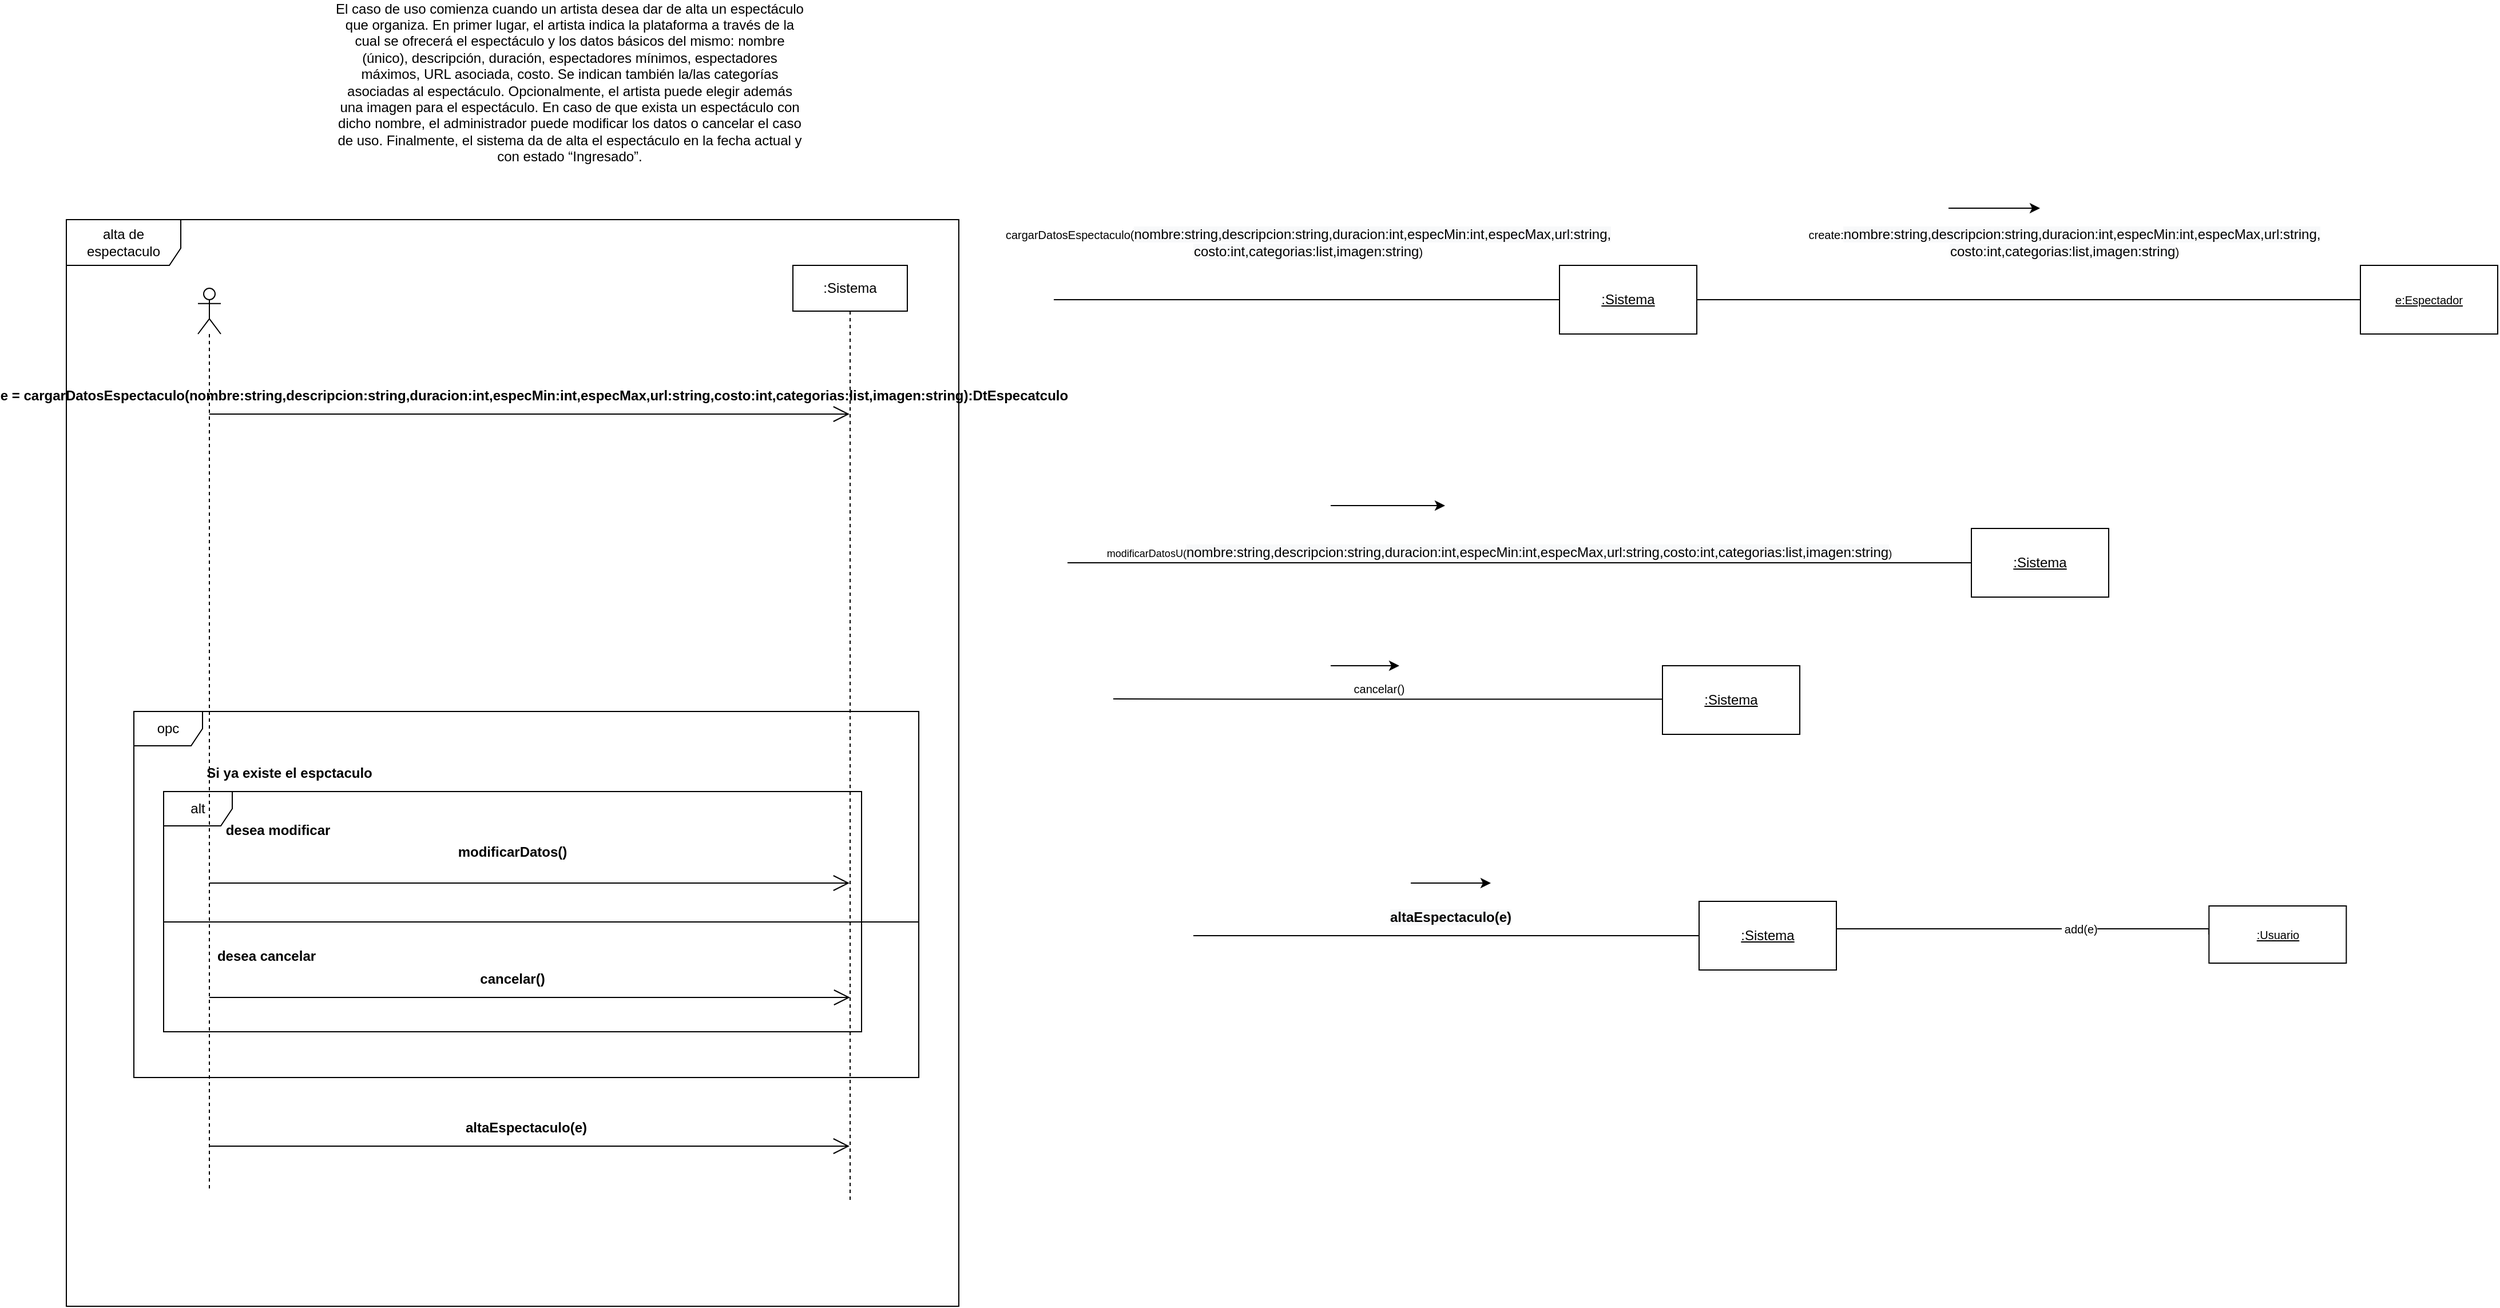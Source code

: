<mxfile version="15.2.5" type="device"><diagram id="JAeZqQ1-PqN6wTR8ydHu" name="Page-1"><mxGraphModel dx="3597" dy="2344" grid="1" gridSize="10" guides="1" tooltips="1" connect="1" arrows="1" fold="1" page="1" pageScale="1" pageWidth="827" pageHeight="1169" math="0" shadow="0"><root><mxCell id="0"/><mxCell id="1" parent="0"/><mxCell id="hNU41BdzG7ODamHR5hYk-4" value="alta de espectaculo&lt;br&gt;" style="shape=umlFrame;whiteSpace=wrap;html=1;width=100;height=40;" parent="1" vertex="1"><mxGeometry x="55" y="20" width="780" height="950" as="geometry"/></mxCell><mxCell id="hNU41BdzG7ODamHR5hYk-14" value="alt" style="shape=umlFrame;whiteSpace=wrap;html=1;" parent="1" vertex="1"><mxGeometry x="140" y="520" width="610" height="210" as="geometry"/></mxCell><mxCell id="hNU41BdzG7ODamHR5hYk-3" value=":Sistema" style="shape=umlLifeline;perimeter=lifelinePerimeter;whiteSpace=wrap;html=1;container=1;collapsible=0;recursiveResize=0;outlineConnect=0;" parent="1" vertex="1"><mxGeometry x="690" y="60" width="100" height="820" as="geometry"/></mxCell><mxCell id="hNU41BdzG7ODamHR5hYk-5" value="" style="endArrow=open;endFill=1;endSize=12;html=1;" parent="1" target="hNU41BdzG7ODamHR5hYk-3" edge="1"><mxGeometry width="160" relative="1" as="geometry"><mxPoint x="180" y="190" as="sourcePoint"/><mxPoint x="570" y="190" as="targetPoint"/></mxGeometry></mxCell><mxCell id="hNU41BdzG7ODamHR5hYk-6" value="e = cargarDatosEspectaculo(nombre:string,descripcion:string,duracion:int,especMin:int,especMax,url:string,costo:int,categorias:list,imagen:string):DtEspecatculo" style="text;align=center;fontStyle=1;verticalAlign=middle;spacingLeft=3;spacingRight=3;strokeColor=none;rotatable=0;points=[[0,0.5],[1,0.5]];portConstraint=eastwest;" parent="1" vertex="1"><mxGeometry x="414" y="160" width="100" height="26" as="geometry"/></mxCell><mxCell id="hNU41BdzG7ODamHR5hYk-12" value="opc" style="shape=umlFrame;whiteSpace=wrap;html=1;" parent="1" vertex="1"><mxGeometry x="114" y="450" width="686" height="320" as="geometry"/></mxCell><mxCell id="hNU41BdzG7ODamHR5hYk-13" value="Si ya existe el espctaculo" style="text;align=center;fontStyle=1;verticalAlign=middle;spacingLeft=3;spacingRight=3;strokeColor=none;rotatable=0;points=[[0,0.5],[1,0.5]];portConstraint=eastwest;" parent="1" vertex="1"><mxGeometry x="210" y="490" width="80" height="26" as="geometry"/></mxCell><mxCell id="hNU41BdzG7ODamHR5hYk-15" value="" style="endArrow=open;endFill=1;endSize=12;html=1;" parent="1" source="hNU41BdzG7ODamHR5hYk-2" target="hNU41BdzG7ODamHR5hYk-3" edge="1"><mxGeometry width="160" relative="1" as="geometry"><mxPoint x="320" y="430" as="sourcePoint"/><mxPoint x="490" y="430" as="targetPoint"/><Array as="points"><mxPoint x="450" y="600"/></Array></mxGeometry></mxCell><mxCell id="hNU41BdzG7ODamHR5hYk-2" value="" style="shape=umlLifeline;participant=umlActor;perimeter=lifelinePerimeter;whiteSpace=wrap;html=1;container=1;collapsible=0;recursiveResize=0;verticalAlign=top;spacingTop=36;outlineConnect=0;" parent="1" vertex="1"><mxGeometry x="170" y="80" width="20" height="790" as="geometry"/></mxCell><mxCell id="hNU41BdzG7ODamHR5hYk-16" value="modificarDatos()" style="text;align=center;fontStyle=1;verticalAlign=middle;spacingLeft=3;spacingRight=3;strokeColor=none;rotatable=0;points=[[0,0.5],[1,0.5]];portConstraint=eastwest;" parent="1" vertex="1"><mxGeometry x="405" y="559" width="80" height="26" as="geometry"/></mxCell><mxCell id="hNU41BdzG7ODamHR5hYk-17" value="" style="line;strokeWidth=1;fillColor=none;align=left;verticalAlign=middle;spacingTop=-1;spacingLeft=3;spacingRight=3;rotatable=0;labelPosition=right;points=[];portConstraint=eastwest;" parent="1" vertex="1"><mxGeometry x="140" y="630" width="660" height="8" as="geometry"/></mxCell><mxCell id="hNU41BdzG7ODamHR5hYk-18" value="desea modificar" style="text;align=center;fontStyle=1;verticalAlign=middle;spacingLeft=3;spacingRight=3;strokeColor=none;rotatable=0;points=[[0,0.5],[1,0.5]];portConstraint=eastwest;" parent="1" vertex="1"><mxGeometry x="200" y="540" width="80" height="26" as="geometry"/></mxCell><mxCell id="hNU41BdzG7ODamHR5hYk-19" value="desea cancelar" style="text;align=center;fontStyle=1;verticalAlign=middle;spacingLeft=3;spacingRight=3;strokeColor=none;rotatable=0;points=[[0,0.5],[1,0.5]];portConstraint=eastwest;" parent="1" vertex="1"><mxGeometry x="190" y="650" width="80" height="26" as="geometry"/></mxCell><mxCell id="hNU41BdzG7ODamHR5hYk-20" value="" style="endArrow=open;endFill=1;endSize=12;html=1;" parent="1" source="hNU41BdzG7ODamHR5hYk-2" edge="1"><mxGeometry width="160" relative="1" as="geometry"><mxPoint x="360" y="430" as="sourcePoint"/><mxPoint x="740" y="700" as="targetPoint"/><Array as="points"><mxPoint x="240" y="700"/></Array></mxGeometry></mxCell><mxCell id="hNU41BdzG7ODamHR5hYk-21" value="cancelar()" style="text;align=center;fontStyle=1;verticalAlign=middle;spacingLeft=3;spacingRight=3;strokeColor=none;rotatable=0;points=[[0,0.5],[1,0.5]];portConstraint=eastwest;" parent="1" vertex="1"><mxGeometry x="405" y="670" width="80" height="26" as="geometry"/></mxCell><mxCell id="hNU41BdzG7ODamHR5hYk-22" value="" style="endArrow=open;endFill=1;endSize=12;html=1;" parent="1" source="hNU41BdzG7ODamHR5hYk-2" target="hNU41BdzG7ODamHR5hYk-3" edge="1"><mxGeometry width="160" relative="1" as="geometry"><mxPoint x="730" y="530" as="sourcePoint"/><mxPoint x="890" y="530" as="targetPoint"/><Array as="points"><mxPoint x="340" y="830"/><mxPoint x="530" y="830"/></Array></mxGeometry></mxCell><mxCell id="hNU41BdzG7ODamHR5hYk-23" value="altaEspectaculo(e)" style="text;align=center;fontStyle=1;verticalAlign=middle;spacingLeft=3;spacingRight=3;strokeColor=none;rotatable=0;points=[[0,0.5],[1,0.5]];portConstraint=eastwest;" parent="1" vertex="1"><mxGeometry x="417" y="800" width="80" height="26" as="geometry"/></mxCell><mxCell id="WZOyV-FtCFT-UX0bPb6I-1" value="El caso de uso comienza cuando un artista desea dar de alta un espectáculo&lt;br/&gt;que organiza. En primer lugar, el artista indica la plataforma a través de la&lt;br/&gt;cual se ofrecerá el espectáculo y los datos básicos del mismo: nombre&lt;br/&gt;(único), descripción, duración, espectadores mínimos, espectadores&lt;br/&gt;máximos, URL asociada, costo. Se indican también la/las categorías&lt;br/&gt;asociadas al espectáculo. Opcionalmente, el artista puede elegir además&lt;br/&gt;una imagen para el espectáculo. En caso de que exista un espectáculo con&lt;br/&gt;dicho nombre, el administrador puede modificar los datos o cancelar el caso&lt;br/&gt;de uso. Finalmente, el sistema da de alta el espectáculo en la fecha actual y&lt;br/&gt;con estado “Ingresado”." style="text;html=1;strokeColor=none;fillColor=none;align=center;verticalAlign=middle;whiteSpace=wrap;rounded=0;" vertex="1" parent="1"><mxGeometry x="190" y="-110" width="610" height="20" as="geometry"/></mxCell><mxCell id="WZOyV-FtCFT-UX0bPb6I-2" style="edgeStyle=orthogonalEdgeStyle;rounded=0;orthogonalLoop=1;jettySize=auto;html=1;exitX=1;exitY=0.5;exitDx=0;exitDy=0;entryX=0;entryY=0.5;entryDx=0;entryDy=0;fontSize=10;endArrow=none;endFill=0;" edge="1" parent="1" source="WZOyV-FtCFT-UX0bPb6I-6" target="WZOyV-FtCFT-UX0bPb6I-10"><mxGeometry relative="1" as="geometry"/></mxCell><mxCell id="WZOyV-FtCFT-UX0bPb6I-3" value="create:&lt;span style=&quot;font-size: 12px ; background-color: rgb(248 , 249 , 250)&quot;&gt;nombre:string,descripcion:string,duracion:int,especMin:int,especMax,url:string,&lt;/span&gt;&lt;br style=&quot;font-size: 12px&quot;&gt;&lt;span style=&quot;font-size: 12px ; background-color: rgb(248 , 249 , 250)&quot;&gt;costo:int,categorias:list,imagen:string&lt;/span&gt;)" style="edgeLabel;html=1;align=center;verticalAlign=middle;resizable=0;points=[];fontSize=10;" vertex="1" connectable="0" parent="WZOyV-FtCFT-UX0bPb6I-2"><mxGeometry x="-0.266" y="-2" relative="1" as="geometry"><mxPoint x="108" y="-52" as="offset"/></mxGeometry></mxCell><mxCell id="WZOyV-FtCFT-UX0bPb6I-4" style="edgeStyle=orthogonalEdgeStyle;rounded=0;orthogonalLoop=1;jettySize=auto;html=1;entryX=0;entryY=0.5;entryDx=0;entryDy=0;fontSize=10;endArrow=none;endFill=0;" edge="1" parent="1" source="WZOyV-FtCFT-UX0bPb6I-21" target="WZOyV-FtCFT-UX0bPb6I-12"><mxGeometry relative="1" as="geometry"><mxPoint x="1430" y="260" as="sourcePoint"/><Array as="points"><mxPoint x="1928" y="640"/></Array></mxGeometry></mxCell><mxCell id="WZOyV-FtCFT-UX0bPb6I-5" value="&amp;nbsp;add(e)" style="edgeLabel;html=1;align=center;verticalAlign=middle;resizable=0;points=[];fontSize=10;" vertex="1" connectable="0" parent="WZOyV-FtCFT-UX0bPb6I-4"><mxGeometry x="-0.074" y="1" relative="1" as="geometry"><mxPoint x="59" y="1" as="offset"/></mxGeometry></mxCell><mxCell id="WZOyV-FtCFT-UX0bPb6I-6" value=":Sistema" style="rounded=0;whiteSpace=wrap;html=1;fontStyle=4" vertex="1" parent="1"><mxGeometry x="1360" y="60" width="120" height="60" as="geometry"/></mxCell><mxCell id="WZOyV-FtCFT-UX0bPb6I-7" value="" style="endArrow=none;html=1;fontSize=9;entryX=0;entryY=0.5;entryDx=0;entryDy=0;" edge="1" parent="1" target="WZOyV-FtCFT-UX0bPb6I-6"><mxGeometry width="50" height="50" relative="1" as="geometry"><mxPoint x="918" y="90" as="sourcePoint"/><mxPoint x="1288" y="150" as="targetPoint"/></mxGeometry></mxCell><mxCell id="WZOyV-FtCFT-UX0bPb6I-8" value="cargarDatosEspectaculo(&lt;span style=&quot;font-size: 12px ; background-color: rgb(248 , 249 , 250)&quot;&gt;nombre:string,descripcion:string,duracion:int,especMin:int,especMax,url:string,&lt;br&gt;costo:int,categorias:list,imagen:string&lt;/span&gt;)" style="edgeLabel;html=1;align=center;verticalAlign=middle;resizable=0;points=[];fontSize=10;" vertex="1" connectable="0" parent="1"><mxGeometry x="1110" y="60" as="geometry"><mxPoint x="30" y="-20" as="offset"/></mxGeometry></mxCell><mxCell id="WZOyV-FtCFT-UX0bPb6I-9" value="" style="endArrow=classic;html=1;fontSize=10;" edge="1" parent="1"><mxGeometry width="50" height="50" relative="1" as="geometry"><mxPoint x="1230" y="600" as="sourcePoint"/><mxPoint x="1300" y="600" as="targetPoint"/></mxGeometry></mxCell><mxCell id="WZOyV-FtCFT-UX0bPb6I-10" value="e:Espectador" style="rounded=0;whiteSpace=wrap;html=1;fontSize=10;fontStyle=4" vertex="1" parent="1"><mxGeometry x="2060" y="60" width="120" height="60" as="geometry"/></mxCell><mxCell id="WZOyV-FtCFT-UX0bPb6I-11" value="" style="endArrow=classic;html=1;fontSize=10;" edge="1" parent="1"><mxGeometry width="50" height="50" relative="1" as="geometry"><mxPoint x="1700" y="10" as="sourcePoint"/><mxPoint x="1780" y="10" as="targetPoint"/></mxGeometry></mxCell><mxCell id="WZOyV-FtCFT-UX0bPb6I-12" value="&lt;u&gt;:Usuario&lt;/u&gt;" style="rounded=0;whiteSpace=wrap;html=1;fontSize=10;" vertex="1" parent="1"><mxGeometry x="1927.67" y="620" width="120" height="50" as="geometry"/></mxCell><mxCell id="WZOyV-FtCFT-UX0bPb6I-15" style="edgeStyle=orthogonalEdgeStyle;rounded=0;orthogonalLoop=1;jettySize=auto;html=1;exitX=0;exitY=0.5;exitDx=0;exitDy=0;fontSize=8;endArrow=none;endFill=0;" edge="1" parent="1" source="WZOyV-FtCFT-UX0bPb6I-17"><mxGeometry relative="1" as="geometry"><mxPoint x="930" y="320" as="targetPoint"/></mxGeometry></mxCell><mxCell id="WZOyV-FtCFT-UX0bPb6I-16" value="&lt;span style=&quot;font-size: 9px&quot;&gt;modificarDatosU(&lt;/span&gt;&lt;span style=&quot;font-size: 12px ; background-color: rgb(248 , 249 , 250)&quot;&gt;nombre:string,descripcion:string,duracion:int,especMin:int,especMax,url:string,costo:int,categorias:list,imagen:string&lt;/span&gt;&lt;span style=&quot;font-size: 9px&quot;&gt;)&lt;/span&gt;" style="edgeLabel;html=1;align=center;verticalAlign=middle;resizable=0;points=[];fontSize=8;" vertex="1" connectable="0" parent="WZOyV-FtCFT-UX0bPb6I-15"><mxGeometry x="0.061" y="-2" relative="1" as="geometry"><mxPoint x="6" y="-8" as="offset"/></mxGeometry></mxCell><mxCell id="WZOyV-FtCFT-UX0bPb6I-17" value=":Sistema" style="rounded=0;whiteSpace=wrap;html=1;fontStyle=4" vertex="1" parent="1"><mxGeometry x="1720" y="290" width="120" height="60" as="geometry"/></mxCell><mxCell id="WZOyV-FtCFT-UX0bPb6I-18" value="" style="endArrow=classic;html=1;fontSize=10;" edge="1" parent="1"><mxGeometry width="50" height="50" relative="1" as="geometry"><mxPoint x="1160" y="270" as="sourcePoint"/><mxPoint x="1260" y="270" as="targetPoint"/><Array as="points"><mxPoint x="1200" y="270"/></Array></mxGeometry></mxCell><mxCell id="WZOyV-FtCFT-UX0bPb6I-21" value=":Sistema" style="rounded=0;whiteSpace=wrap;html=1;fontStyle=4" vertex="1" parent="1"><mxGeometry x="1482" y="616" width="120" height="60" as="geometry"/></mxCell><mxCell id="WZOyV-FtCFT-UX0bPb6I-22" value="" style="endArrow=none;html=1;fontSize=9;entryX=0;entryY=0.5;entryDx=0;entryDy=0;" edge="1" parent="1" target="WZOyV-FtCFT-UX0bPb6I-21"><mxGeometry width="50" height="50" relative="1" as="geometry"><mxPoint x="1040" y="646" as="sourcePoint"/><mxPoint x="1410" y="706" as="targetPoint"/><Array as="points"><mxPoint x="1400" y="646"/></Array></mxGeometry></mxCell><mxCell id="WZOyV-FtCFT-UX0bPb6I-23" value="&lt;span style=&quot;color: rgb(0, 0, 0); font-family: helvetica; font-size: 12px; font-style: normal; font-weight: 700; letter-spacing: normal; text-align: center; text-indent: 0px; text-transform: none; word-spacing: 0px; background-color: rgb(248, 249, 250); display: inline; float: none;&quot;&gt;altaEspectaculo(e)&lt;/span&gt;" style="text;whiteSpace=wrap;html=1;" vertex="1" parent="1"><mxGeometry x="1210" y="616" width="130" height="30" as="geometry"/></mxCell><mxCell id="WZOyV-FtCFT-UX0bPb6I-25" value=":Sistema" style="rounded=0;whiteSpace=wrap;html=1;fontStyle=4" vertex="1" parent="1"><mxGeometry x="1450" y="410" width="120" height="60" as="geometry"/></mxCell><mxCell id="WZOyV-FtCFT-UX0bPb6I-26" style="edgeStyle=orthogonalEdgeStyle;rounded=0;orthogonalLoop=1;jettySize=auto;html=1;exitX=0;exitY=0.5;exitDx=0;exitDy=0;fontSize=8;endArrow=none;endFill=0;" edge="1" parent="1"><mxGeometry relative="1" as="geometry"><mxPoint x="970" y="439" as="targetPoint"/><mxPoint x="1450" y="439.29" as="sourcePoint"/><Array as="points"><mxPoint x="1090" y="439"/><mxPoint x="1090" y="439"/></Array></mxGeometry></mxCell><mxCell id="WZOyV-FtCFT-UX0bPb6I-27" value="&lt;font size=&quot;1&quot;&gt;cancelar()&lt;/font&gt;" style="edgeLabel;html=1;align=center;verticalAlign=middle;resizable=0;points=[];fontSize=8;" vertex="1" connectable="0" parent="WZOyV-FtCFT-UX0bPb6I-26"><mxGeometry x="0.061" y="-2" relative="1" as="geometry"><mxPoint x="6" y="-8" as="offset"/></mxGeometry></mxCell><mxCell id="WZOyV-FtCFT-UX0bPb6I-28" value="" style="endArrow=classic;html=1;fontSize=10;" edge="1" parent="1"><mxGeometry width="50" height="50" relative="1" as="geometry"><mxPoint x="1160" y="410.0" as="sourcePoint"/><mxPoint x="1220" y="410" as="targetPoint"/></mxGeometry></mxCell></root></mxGraphModel></diagram></mxfile>